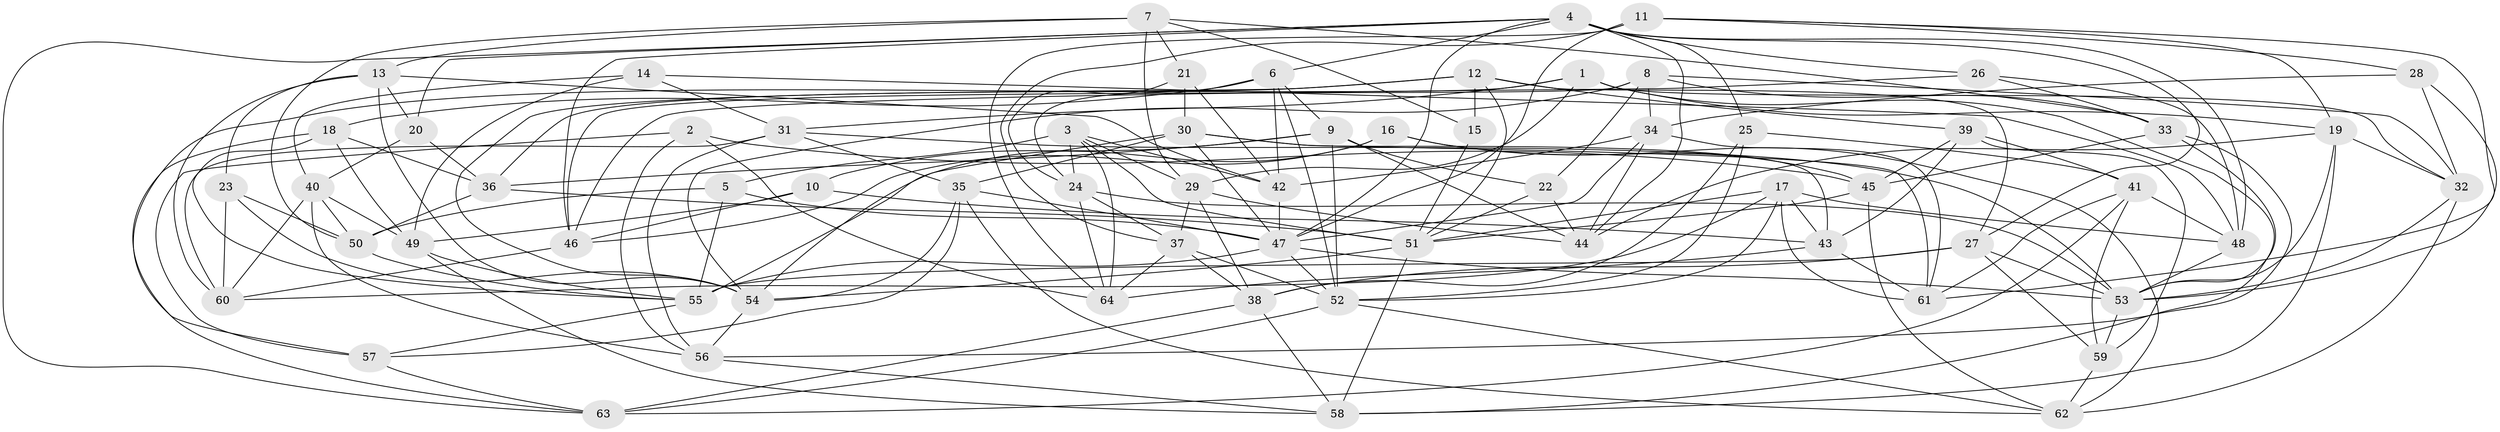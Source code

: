 // original degree distribution, {4: 1.0}
// Generated by graph-tools (version 1.1) at 2025/26/03/09/25 03:26:50]
// undirected, 64 vertices, 187 edges
graph export_dot {
graph [start="1"]
  node [color=gray90,style=filled];
  1;
  2;
  3;
  4;
  5;
  6;
  7;
  8;
  9;
  10;
  11;
  12;
  13;
  14;
  15;
  16;
  17;
  18;
  19;
  20;
  21;
  22;
  23;
  24;
  25;
  26;
  27;
  28;
  29;
  30;
  31;
  32;
  33;
  34;
  35;
  36;
  37;
  38;
  39;
  40;
  41;
  42;
  43;
  44;
  45;
  46;
  47;
  48;
  49;
  50;
  51;
  52;
  53;
  54;
  55;
  56;
  57;
  58;
  59;
  60;
  61;
  62;
  63;
  64;
  1 -- 19 [weight=1.0];
  1 -- 29 [weight=1.0];
  1 -- 31 [weight=1.0];
  1 -- 32 [weight=1.0];
  1 -- 36 [weight=1.0];
  1 -- 58 [weight=1.0];
  2 -- 45 [weight=1.0];
  2 -- 56 [weight=1.0];
  2 -- 57 [weight=1.0];
  2 -- 64 [weight=1.0];
  3 -- 5 [weight=1.0];
  3 -- 24 [weight=1.0];
  3 -- 29 [weight=1.0];
  3 -- 42 [weight=1.0];
  3 -- 51 [weight=1.0];
  3 -- 64 [weight=1.0];
  4 -- 6 [weight=1.0];
  4 -- 20 [weight=1.0];
  4 -- 25 [weight=1.0];
  4 -- 26 [weight=1.0];
  4 -- 27 [weight=1.0];
  4 -- 44 [weight=1.0];
  4 -- 46 [weight=1.0];
  4 -- 47 [weight=1.0];
  4 -- 48 [weight=1.0];
  4 -- 63 [weight=1.0];
  5 -- 47 [weight=1.0];
  5 -- 50 [weight=1.0];
  5 -- 55 [weight=1.0];
  6 -- 9 [weight=1.0];
  6 -- 18 [weight=1.0];
  6 -- 24 [weight=1.0];
  6 -- 42 [weight=1.0];
  6 -- 52 [weight=1.0];
  7 -- 13 [weight=1.0];
  7 -- 15 [weight=1.0];
  7 -- 21 [weight=1.0];
  7 -- 29 [weight=1.0];
  7 -- 33 [weight=1.0];
  7 -- 50 [weight=1.0];
  8 -- 22 [weight=1.0];
  8 -- 32 [weight=1.0];
  8 -- 33 [weight=1.0];
  8 -- 34 [weight=1.0];
  8 -- 46 [weight=1.0];
  8 -- 54 [weight=1.0];
  9 -- 10 [weight=1.0];
  9 -- 22 [weight=1.0];
  9 -- 36 [weight=1.0];
  9 -- 44 [weight=1.0];
  9 -- 52 [weight=1.0];
  10 -- 43 [weight=1.0];
  10 -- 46 [weight=1.0];
  10 -- 49 [weight=1.0];
  11 -- 19 [weight=1.0];
  11 -- 28 [weight=1.0];
  11 -- 37 [weight=1.0];
  11 -- 47 [weight=1.0];
  11 -- 61 [weight=1.0];
  11 -- 64 [weight=1.0];
  12 -- 15 [weight=1.0];
  12 -- 27 [weight=1.0];
  12 -- 39 [weight=1.0];
  12 -- 51 [weight=1.0];
  12 -- 54 [weight=1.0];
  12 -- 57 [weight=1.0];
  13 -- 20 [weight=1.0];
  13 -- 23 [weight=1.0];
  13 -- 42 [weight=1.0];
  13 -- 54 [weight=1.0];
  13 -- 60 [weight=1.0];
  14 -- 31 [weight=1.0];
  14 -- 40 [weight=1.0];
  14 -- 48 [weight=1.0];
  14 -- 49 [weight=1.0];
  15 -- 51 [weight=2.0];
  16 -- 45 [weight=1.0];
  16 -- 46 [weight=1.0];
  16 -- 55 [weight=1.0];
  16 -- 62 [weight=1.0];
  17 -- 43 [weight=1.0];
  17 -- 48 [weight=1.0];
  17 -- 51 [weight=1.0];
  17 -- 52 [weight=1.0];
  17 -- 60 [weight=1.0];
  17 -- 61 [weight=1.0];
  18 -- 36 [weight=1.0];
  18 -- 49 [weight=1.0];
  18 -- 55 [weight=2.0];
  18 -- 63 [weight=1.0];
  19 -- 32 [weight=1.0];
  19 -- 44 [weight=1.0];
  19 -- 53 [weight=1.0];
  19 -- 58 [weight=1.0];
  20 -- 36 [weight=1.0];
  20 -- 40 [weight=1.0];
  21 -- 24 [weight=1.0];
  21 -- 30 [weight=1.0];
  21 -- 42 [weight=1.0];
  22 -- 44 [weight=1.0];
  22 -- 51 [weight=1.0];
  23 -- 50 [weight=1.0];
  23 -- 54 [weight=1.0];
  23 -- 60 [weight=1.0];
  24 -- 37 [weight=1.0];
  24 -- 53 [weight=1.0];
  24 -- 64 [weight=1.0];
  25 -- 38 [weight=1.0];
  25 -- 41 [weight=1.0];
  25 -- 52 [weight=1.0];
  26 -- 33 [weight=1.0];
  26 -- 46 [weight=1.0];
  26 -- 48 [weight=1.0];
  27 -- 38 [weight=1.0];
  27 -- 53 [weight=1.0];
  27 -- 55 [weight=1.0];
  27 -- 59 [weight=1.0];
  28 -- 32 [weight=1.0];
  28 -- 34 [weight=1.0];
  28 -- 53 [weight=1.0];
  29 -- 37 [weight=1.0];
  29 -- 38 [weight=1.0];
  29 -- 44 [weight=1.0];
  30 -- 35 [weight=1.0];
  30 -- 43 [weight=1.0];
  30 -- 47 [weight=1.0];
  30 -- 54 [weight=1.0];
  30 -- 61 [weight=1.0];
  31 -- 35 [weight=1.0];
  31 -- 53 [weight=1.0];
  31 -- 56 [weight=1.0];
  31 -- 60 [weight=1.0];
  32 -- 53 [weight=1.0];
  32 -- 62 [weight=1.0];
  33 -- 45 [weight=1.0];
  33 -- 53 [weight=1.0];
  33 -- 56 [weight=1.0];
  34 -- 42 [weight=1.0];
  34 -- 44 [weight=1.0];
  34 -- 47 [weight=1.0];
  34 -- 61 [weight=1.0];
  35 -- 47 [weight=1.0];
  35 -- 54 [weight=1.0];
  35 -- 57 [weight=1.0];
  35 -- 62 [weight=1.0];
  36 -- 50 [weight=1.0];
  36 -- 51 [weight=1.0];
  37 -- 38 [weight=1.0];
  37 -- 52 [weight=1.0];
  37 -- 64 [weight=1.0];
  38 -- 58 [weight=1.0];
  38 -- 63 [weight=1.0];
  39 -- 41 [weight=1.0];
  39 -- 43 [weight=1.0];
  39 -- 45 [weight=1.0];
  39 -- 59 [weight=2.0];
  40 -- 49 [weight=1.0];
  40 -- 50 [weight=1.0];
  40 -- 56 [weight=1.0];
  40 -- 60 [weight=1.0];
  41 -- 48 [weight=1.0];
  41 -- 59 [weight=1.0];
  41 -- 61 [weight=1.0];
  41 -- 63 [weight=1.0];
  42 -- 47 [weight=1.0];
  43 -- 61 [weight=1.0];
  43 -- 64 [weight=1.0];
  45 -- 51 [weight=1.0];
  45 -- 62 [weight=1.0];
  46 -- 60 [weight=1.0];
  47 -- 52 [weight=1.0];
  47 -- 53 [weight=1.0];
  47 -- 55 [weight=1.0];
  48 -- 53 [weight=1.0];
  49 -- 55 [weight=1.0];
  49 -- 58 [weight=1.0];
  50 -- 55 [weight=1.0];
  51 -- 54 [weight=1.0];
  51 -- 58 [weight=1.0];
  52 -- 62 [weight=1.0];
  52 -- 63 [weight=1.0];
  53 -- 59 [weight=1.0];
  54 -- 56 [weight=1.0];
  55 -- 57 [weight=2.0];
  56 -- 58 [weight=1.0];
  57 -- 63 [weight=1.0];
  59 -- 62 [weight=1.0];
}
